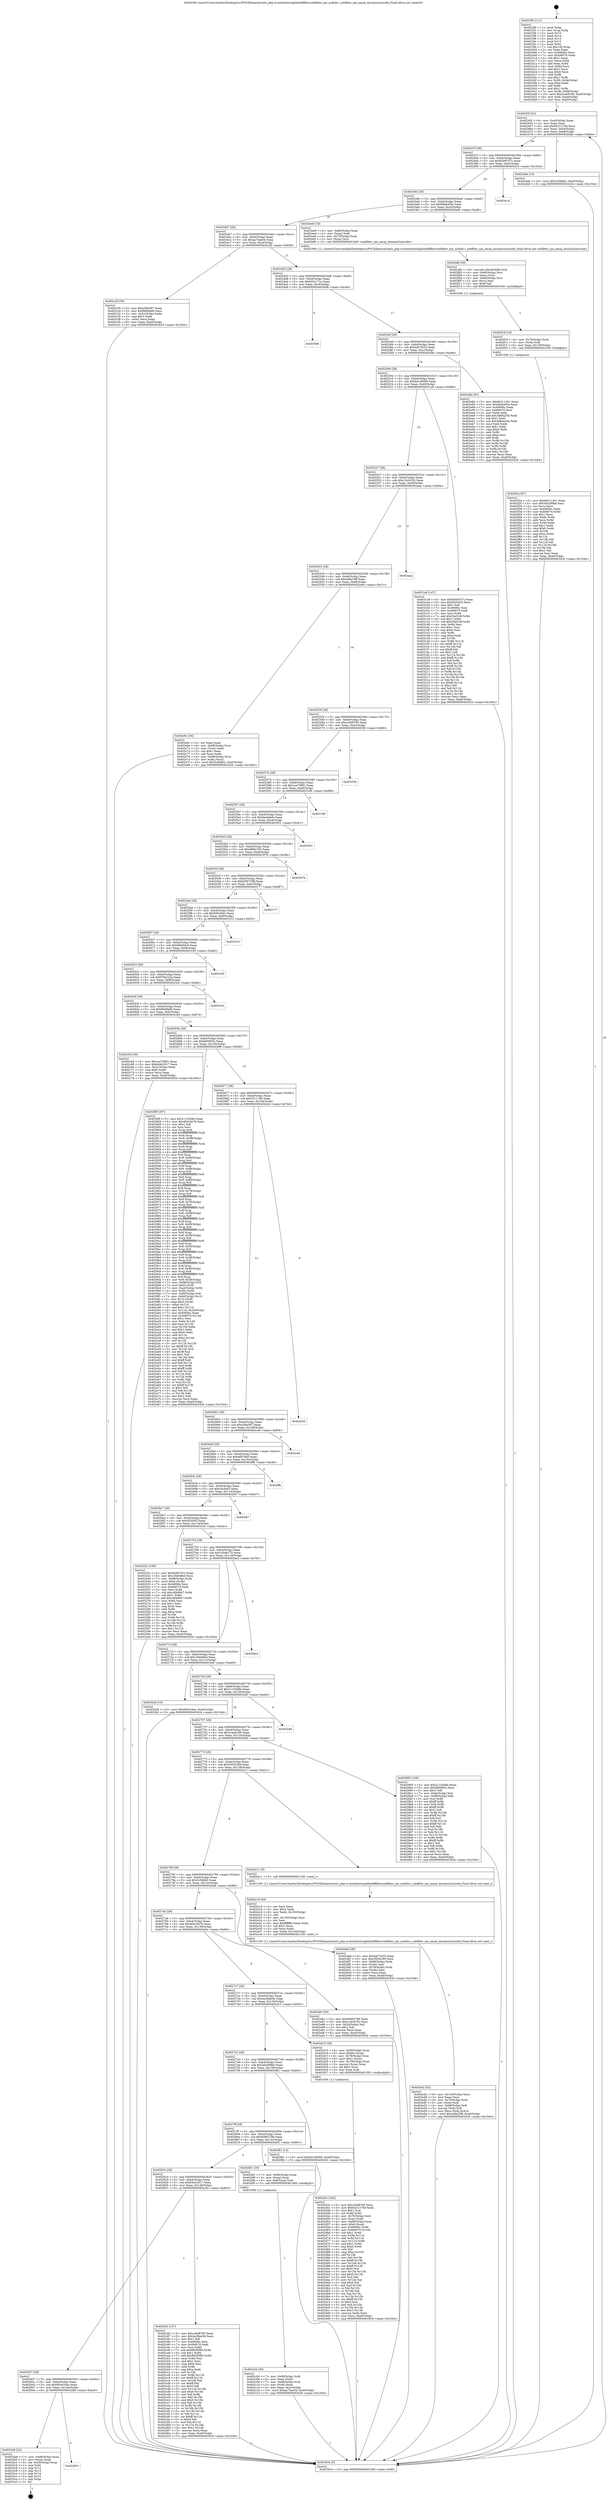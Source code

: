 digraph "0x4023f0" {
  label = "0x4023f0 (/mnt/c/Users/mathe/Desktop/tcc/POCII/binaries/extr_php-srcextmbstringlibmbflfiltersmbfilter_sjis_mobile.c_mbfilter_sjis_emoji_docomo2unicode_Final-ollvm.out::main(0))"
  labelloc = "t"
  node[shape=record]

  Entry [label="",width=0.3,height=0.3,shape=circle,fillcolor=black,style=filled]
  "0x40245f" [label="{
     0x40245f [32]\l
     | [instrs]\l
     &nbsp;&nbsp;0x40245f \<+6\>: mov -0xa0(%rbp),%eax\l
     &nbsp;&nbsp;0x402465 \<+2\>: mov %eax,%ecx\l
     &nbsp;&nbsp;0x402467 \<+6\>: sub $0x8231270d,%ecx\l
     &nbsp;&nbsp;0x40246d \<+6\>: mov %eax,-0xb4(%rbp)\l
     &nbsp;&nbsp;0x402473 \<+6\>: mov %ecx,-0xb8(%rbp)\l
     &nbsp;&nbsp;0x402479 \<+6\>: je 0000000000402dde \<main+0x9ee\>\l
  }"]
  "0x402dde" [label="{
     0x402dde [15]\l
     | [instrs]\l
     &nbsp;&nbsp;0x402dde \<+10\>: movl $0x3c5fafb2,-0xa0(%rbp)\l
     &nbsp;&nbsp;0x402de8 \<+5\>: jmp 0000000000403434 \<main+0x1044\>\l
  }"]
  "0x40247f" [label="{
     0x40247f [28]\l
     | [instrs]\l
     &nbsp;&nbsp;0x40247f \<+5\>: jmp 0000000000402484 \<main+0x94\>\l
     &nbsp;&nbsp;0x402484 \<+6\>: mov -0xb4(%rbp),%eax\l
     &nbsp;&nbsp;0x40248a \<+5\>: sub $0x82697d7c,%eax\l
     &nbsp;&nbsp;0x40248f \<+6\>: mov %eax,-0xbc(%rbp)\l
     &nbsp;&nbsp;0x402495 \<+6\>: je 000000000040341d \<main+0x102d\>\l
  }"]
  Exit [label="",width=0.3,height=0.3,shape=circle,fillcolor=black,style=filled,peripheries=2]
  "0x40341d" [label="{
     0x40341d\l
  }", style=dashed]
  "0x40249b" [label="{
     0x40249b [28]\l
     | [instrs]\l
     &nbsp;&nbsp;0x40249b \<+5\>: jmp 00000000004024a0 \<main+0xb0\>\l
     &nbsp;&nbsp;0x4024a0 \<+6\>: mov -0xb4(%rbp),%eax\l
     &nbsp;&nbsp;0x4024a6 \<+5\>: sub $0x86ab4f3e,%eax\l
     &nbsp;&nbsp;0x4024ab \<+6\>: mov %eax,-0xc0(%rbp)\l
     &nbsp;&nbsp;0x4024b1 \<+6\>: je 0000000000402ee9 \<main+0xaf9\>\l
  }"]
  "0x402853" [label="{
     0x402853\l
  }", style=dashed]
  "0x402ee9" [label="{
     0x402ee9 [18]\l
     | [instrs]\l
     &nbsp;&nbsp;0x402ee9 \<+4\>: mov -0x80(%rbp),%rax\l
     &nbsp;&nbsp;0x402eed \<+2\>: mov (%rax),%edi\l
     &nbsp;&nbsp;0x402eef \<+4\>: mov -0x70(%rbp),%rax\l
     &nbsp;&nbsp;0x402ef3 \<+3\>: mov (%rax),%rsi\l
     &nbsp;&nbsp;0x402ef6 \<+5\>: call 0000000000401600 \<mbfilter_sjis_emoji_docomo2unicode\>\l
     | [calls]\l
     &nbsp;&nbsp;0x401600 \{1\} (/mnt/c/Users/mathe/Desktop/tcc/POCII/binaries/extr_php-srcextmbstringlibmbflfiltersmbfilter_sjis_mobile.c_mbfilter_sjis_emoji_docomo2unicode_Final-ollvm.out::mbfilter_sjis_emoji_docomo2unicode)\l
  }"]
  "0x4024b7" [label="{
     0x4024b7 [28]\l
     | [instrs]\l
     &nbsp;&nbsp;0x4024b7 \<+5\>: jmp 00000000004024bc \<main+0xcc\>\l
     &nbsp;&nbsp;0x4024bc \<+6\>: mov -0xb4(%rbp),%eax\l
     &nbsp;&nbsp;0x4024c2 \<+5\>: sub $0xaa73ae04,%eax\l
     &nbsp;&nbsp;0x4024c7 \<+6\>: mov %eax,-0xc4(%rbp)\l
     &nbsp;&nbsp;0x4024cd \<+6\>: je 0000000000402c28 \<main+0x838\>\l
  }"]
  "0x4032b8" [label="{
     0x4032b8 [24]\l
     | [instrs]\l
     &nbsp;&nbsp;0x4032b8 \<+7\>: mov -0x98(%rbp),%rax\l
     &nbsp;&nbsp;0x4032bf \<+2\>: mov (%rax),%eax\l
     &nbsp;&nbsp;0x4032c1 \<+4\>: lea -0x28(%rbp),%rsp\l
     &nbsp;&nbsp;0x4032c5 \<+1\>: pop %rbx\l
     &nbsp;&nbsp;0x4032c6 \<+2\>: pop %r12\l
     &nbsp;&nbsp;0x4032c8 \<+2\>: pop %r13\l
     &nbsp;&nbsp;0x4032ca \<+2\>: pop %r14\l
     &nbsp;&nbsp;0x4032cc \<+2\>: pop %r15\l
     &nbsp;&nbsp;0x4032ce \<+1\>: pop %rbp\l
     &nbsp;&nbsp;0x4032cf \<+1\>: ret\l
  }"]
  "0x402c28" [label="{
     0x402c28 [30]\l
     | [instrs]\l
     &nbsp;&nbsp;0x402c28 \<+5\>: mov $0xa58e397,%eax\l
     &nbsp;&nbsp;0x402c2d \<+5\>: mov $0xf840fa6b,%ecx\l
     &nbsp;&nbsp;0x402c32 \<+3\>: mov -0x2c(%rbp),%edx\l
     &nbsp;&nbsp;0x402c35 \<+3\>: cmp $0x1,%edx\l
     &nbsp;&nbsp;0x402c38 \<+3\>: cmovl %ecx,%eax\l
     &nbsp;&nbsp;0x402c3b \<+6\>: mov %eax,-0xa0(%rbp)\l
     &nbsp;&nbsp;0x402c41 \<+5\>: jmp 0000000000403434 \<main+0x1044\>\l
  }"]
  "0x4024d3" [label="{
     0x4024d3 [28]\l
     | [instrs]\l
     &nbsp;&nbsp;0x4024d3 \<+5\>: jmp 00000000004024d8 \<main+0xe8\>\l
     &nbsp;&nbsp;0x4024d8 \<+6\>: mov -0xb4(%rbp),%eax\l
     &nbsp;&nbsp;0x4024de \<+5\>: sub $0xb52c17cc,%eax\l
     &nbsp;&nbsp;0x4024e3 \<+6\>: mov %eax,-0xc8(%rbp)\l
     &nbsp;&nbsp;0x4024e9 \<+6\>: je 00000000004030d6 \<main+0xce6\>\l
  }"]
  "0x402f2a" [label="{
     0x402f2a [87]\l
     | [instrs]\l
     &nbsp;&nbsp;0x402f2a \<+5\>: mov $0x6e511401,%eax\l
     &nbsp;&nbsp;0x402f2f \<+5\>: mov $0x5eb288b6,%esi\l
     &nbsp;&nbsp;0x402f34 \<+2\>: xor %ecx,%ecx\l
     &nbsp;&nbsp;0x402f36 \<+7\>: mov 0x40606c,%edx\l
     &nbsp;&nbsp;0x402f3d \<+8\>: mov 0x406070,%r8d\l
     &nbsp;&nbsp;0x402f45 \<+3\>: sub $0x1,%ecx\l
     &nbsp;&nbsp;0x402f48 \<+3\>: mov %edx,%r9d\l
     &nbsp;&nbsp;0x402f4b \<+3\>: add %ecx,%r9d\l
     &nbsp;&nbsp;0x402f4e \<+4\>: imul %r9d,%edx\l
     &nbsp;&nbsp;0x402f52 \<+3\>: and $0x1,%edx\l
     &nbsp;&nbsp;0x402f55 \<+3\>: cmp $0x0,%edx\l
     &nbsp;&nbsp;0x402f58 \<+4\>: sete %r10b\l
     &nbsp;&nbsp;0x402f5c \<+4\>: cmp $0xa,%r8d\l
     &nbsp;&nbsp;0x402f60 \<+4\>: setl %r11b\l
     &nbsp;&nbsp;0x402f64 \<+3\>: mov %r10b,%bl\l
     &nbsp;&nbsp;0x402f67 \<+3\>: and %r11b,%bl\l
     &nbsp;&nbsp;0x402f6a \<+3\>: xor %r11b,%r10b\l
     &nbsp;&nbsp;0x402f6d \<+3\>: or %r10b,%bl\l
     &nbsp;&nbsp;0x402f70 \<+3\>: test $0x1,%bl\l
     &nbsp;&nbsp;0x402f73 \<+3\>: cmovne %esi,%eax\l
     &nbsp;&nbsp;0x402f76 \<+6\>: mov %eax,-0xa0(%rbp)\l
     &nbsp;&nbsp;0x402f7c \<+5\>: jmp 0000000000403434 \<main+0x1044\>\l
  }"]
  "0x4030d6" [label="{
     0x4030d6\l
  }", style=dashed]
  "0x4024ef" [label="{
     0x4024ef [28]\l
     | [instrs]\l
     &nbsp;&nbsp;0x4024ef \<+5\>: jmp 00000000004024f4 \<main+0x104\>\l
     &nbsp;&nbsp;0x4024f4 \<+6\>: mov -0xb4(%rbp),%eax\l
     &nbsp;&nbsp;0x4024fa \<+5\>: sub $0xbaf72625,%eax\l
     &nbsp;&nbsp;0x4024ff \<+6\>: mov %eax,-0xcc(%rbp)\l
     &nbsp;&nbsp;0x402505 \<+6\>: je 0000000000402e8e \<main+0xa9e\>\l
  }"]
  "0x402f18" [label="{
     0x402f18 [18]\l
     | [instrs]\l
     &nbsp;&nbsp;0x402f18 \<+4\>: mov -0x70(%rbp),%rdi\l
     &nbsp;&nbsp;0x402f1c \<+3\>: mov (%rdi),%rdi\l
     &nbsp;&nbsp;0x402f1f \<+6\>: mov %eax,-0x158(%rbp)\l
     &nbsp;&nbsp;0x402f25 \<+5\>: call 0000000000401030 \<free@plt\>\l
     | [calls]\l
     &nbsp;&nbsp;0x401030 \{1\} (unknown)\l
  }"]
  "0x402e8e" [label="{
     0x402e8e [91]\l
     | [instrs]\l
     &nbsp;&nbsp;0x402e8e \<+5\>: mov $0x6e511401,%eax\l
     &nbsp;&nbsp;0x402e93 \<+5\>: mov $0x86ab4f3e,%ecx\l
     &nbsp;&nbsp;0x402e98 \<+7\>: mov 0x40606c,%edx\l
     &nbsp;&nbsp;0x402e9f \<+7\>: mov 0x406070,%esi\l
     &nbsp;&nbsp;0x402ea6 \<+2\>: mov %edx,%edi\l
     &nbsp;&nbsp;0x402ea8 \<+6\>: add $0x3d84a25b,%edi\l
     &nbsp;&nbsp;0x402eae \<+3\>: sub $0x1,%edi\l
     &nbsp;&nbsp;0x402eb1 \<+6\>: sub $0x3d84a25b,%edi\l
     &nbsp;&nbsp;0x402eb7 \<+3\>: imul %edi,%edx\l
     &nbsp;&nbsp;0x402eba \<+3\>: and $0x1,%edx\l
     &nbsp;&nbsp;0x402ebd \<+3\>: cmp $0x0,%edx\l
     &nbsp;&nbsp;0x402ec0 \<+4\>: sete %r8b\l
     &nbsp;&nbsp;0x402ec4 \<+3\>: cmp $0xa,%esi\l
     &nbsp;&nbsp;0x402ec7 \<+4\>: setl %r9b\l
     &nbsp;&nbsp;0x402ecb \<+3\>: mov %r8b,%r10b\l
     &nbsp;&nbsp;0x402ece \<+3\>: and %r9b,%r10b\l
     &nbsp;&nbsp;0x402ed1 \<+3\>: xor %r9b,%r8b\l
     &nbsp;&nbsp;0x402ed4 \<+3\>: or %r8b,%r10b\l
     &nbsp;&nbsp;0x402ed7 \<+4\>: test $0x1,%r10b\l
     &nbsp;&nbsp;0x402edb \<+3\>: cmovne %ecx,%eax\l
     &nbsp;&nbsp;0x402ede \<+6\>: mov %eax,-0xa0(%rbp)\l
     &nbsp;&nbsp;0x402ee4 \<+5\>: jmp 0000000000403434 \<main+0x1044\>\l
  }"]
  "0x40250b" [label="{
     0x40250b [28]\l
     | [instrs]\l
     &nbsp;&nbsp;0x40250b \<+5\>: jmp 0000000000402510 \<main+0x120\>\l
     &nbsp;&nbsp;0x402510 \<+6\>: mov -0xb4(%rbp),%eax\l
     &nbsp;&nbsp;0x402516 \<+5\>: sub $0xbd149009,%eax\l
     &nbsp;&nbsp;0x40251b \<+6\>: mov %eax,-0xd0(%rbp)\l
     &nbsp;&nbsp;0x402521 \<+6\>: je 00000000004031a9 \<main+0xdb9\>\l
  }"]
  "0x402efb" [label="{
     0x402efb [29]\l
     | [instrs]\l
     &nbsp;&nbsp;0x402efb \<+10\>: movabs $0x4040d6,%rdi\l
     &nbsp;&nbsp;0x402f05 \<+4\>: mov -0x60(%rbp),%rsi\l
     &nbsp;&nbsp;0x402f09 \<+2\>: mov %eax,(%rsi)\l
     &nbsp;&nbsp;0x402f0b \<+4\>: mov -0x60(%rbp),%rsi\l
     &nbsp;&nbsp;0x402f0f \<+2\>: mov (%rsi),%esi\l
     &nbsp;&nbsp;0x402f11 \<+2\>: mov $0x0,%al\l
     &nbsp;&nbsp;0x402f13 \<+5\>: call 0000000000401040 \<printf@plt\>\l
     | [calls]\l
     &nbsp;&nbsp;0x401040 \{1\} (unknown)\l
  }"]
  "0x4031a9" [label="{
     0x4031a9 [147]\l
     | [instrs]\l
     &nbsp;&nbsp;0x4031a9 \<+5\>: mov $0x82697d7c,%eax\l
     &nbsp;&nbsp;0x4031ae \<+5\>: mov $0xf420503,%ecx\l
     &nbsp;&nbsp;0x4031b3 \<+2\>: mov $0x1,%dl\l
     &nbsp;&nbsp;0x4031b5 \<+7\>: mov 0x40606c,%esi\l
     &nbsp;&nbsp;0x4031bc \<+7\>: mov 0x406070,%edi\l
     &nbsp;&nbsp;0x4031c3 \<+3\>: mov %esi,%r8d\l
     &nbsp;&nbsp;0x4031c6 \<+7\>: add $0x29a518f,%r8d\l
     &nbsp;&nbsp;0x4031cd \<+4\>: sub $0x1,%r8d\l
     &nbsp;&nbsp;0x4031d1 \<+7\>: sub $0x29a518f,%r8d\l
     &nbsp;&nbsp;0x4031d8 \<+4\>: imul %r8d,%esi\l
     &nbsp;&nbsp;0x4031dc \<+3\>: and $0x1,%esi\l
     &nbsp;&nbsp;0x4031df \<+3\>: cmp $0x0,%esi\l
     &nbsp;&nbsp;0x4031e2 \<+4\>: sete %r9b\l
     &nbsp;&nbsp;0x4031e6 \<+3\>: cmp $0xa,%edi\l
     &nbsp;&nbsp;0x4031e9 \<+4\>: setl %r10b\l
     &nbsp;&nbsp;0x4031ed \<+3\>: mov %r9b,%r11b\l
     &nbsp;&nbsp;0x4031f0 \<+4\>: xor $0xff,%r11b\l
     &nbsp;&nbsp;0x4031f4 \<+3\>: mov %r10b,%bl\l
     &nbsp;&nbsp;0x4031f7 \<+3\>: xor $0xff,%bl\l
     &nbsp;&nbsp;0x4031fa \<+3\>: xor $0x1,%dl\l
     &nbsp;&nbsp;0x4031fd \<+3\>: mov %r11b,%r14b\l
     &nbsp;&nbsp;0x403200 \<+4\>: and $0xff,%r14b\l
     &nbsp;&nbsp;0x403204 \<+3\>: and %dl,%r9b\l
     &nbsp;&nbsp;0x403207 \<+3\>: mov %bl,%r15b\l
     &nbsp;&nbsp;0x40320a \<+4\>: and $0xff,%r15b\l
     &nbsp;&nbsp;0x40320e \<+3\>: and %dl,%r10b\l
     &nbsp;&nbsp;0x403211 \<+3\>: or %r9b,%r14b\l
     &nbsp;&nbsp;0x403214 \<+3\>: or %r10b,%r15b\l
     &nbsp;&nbsp;0x403217 \<+3\>: xor %r15b,%r14b\l
     &nbsp;&nbsp;0x40321a \<+3\>: or %bl,%r11b\l
     &nbsp;&nbsp;0x40321d \<+4\>: xor $0xff,%r11b\l
     &nbsp;&nbsp;0x403221 \<+3\>: or $0x1,%dl\l
     &nbsp;&nbsp;0x403224 \<+3\>: and %dl,%r11b\l
     &nbsp;&nbsp;0x403227 \<+3\>: or %r11b,%r14b\l
     &nbsp;&nbsp;0x40322a \<+4\>: test $0x1,%r14b\l
     &nbsp;&nbsp;0x40322e \<+3\>: cmovne %ecx,%eax\l
     &nbsp;&nbsp;0x403231 \<+6\>: mov %eax,-0xa0(%rbp)\l
     &nbsp;&nbsp;0x403237 \<+5\>: jmp 0000000000403434 \<main+0x1044\>\l
  }"]
  "0x402527" [label="{
     0x402527 [28]\l
     | [instrs]\l
     &nbsp;&nbsp;0x402527 \<+5\>: jmp 000000000040252c \<main+0x13c\>\l
     &nbsp;&nbsp;0x40252c \<+6\>: mov -0xb4(%rbp),%eax\l
     &nbsp;&nbsp;0x402532 \<+5\>: sub $0xc24c9192,%eax\l
     &nbsp;&nbsp;0x402537 \<+6\>: mov %eax,-0xd4(%rbp)\l
     &nbsp;&nbsp;0x40253d \<+6\>: je 0000000000402aaa \<main+0x6ba\>\l
  }"]
  "0x402e42" [label="{
     0x402e42 [42]\l
     | [instrs]\l
     &nbsp;&nbsp;0x402e42 \<+6\>: mov -0x154(%rbp),%ecx\l
     &nbsp;&nbsp;0x402e48 \<+3\>: imul %eax,%ecx\l
     &nbsp;&nbsp;0x402e4b \<+4\>: mov -0x70(%rbp),%rdi\l
     &nbsp;&nbsp;0x402e4f \<+3\>: mov (%rdi),%rdi\l
     &nbsp;&nbsp;0x402e52 \<+4\>: mov -0x68(%rbp),%r8\l
     &nbsp;&nbsp;0x402e56 \<+3\>: movslq (%r8),%r8\l
     &nbsp;&nbsp;0x402e59 \<+4\>: mov %ecx,(%rdi,%r8,4)\l
     &nbsp;&nbsp;0x402e5d \<+10\>: movl $0xcb6e25ff,-0xa0(%rbp)\l
     &nbsp;&nbsp;0x402e67 \<+5\>: jmp 0000000000403434 \<main+0x1044\>\l
  }"]
  "0x402aaa" [label="{
     0x402aaa\l
  }", style=dashed]
  "0x402543" [label="{
     0x402543 [28]\l
     | [instrs]\l
     &nbsp;&nbsp;0x402543 \<+5\>: jmp 0000000000402548 \<main+0x158\>\l
     &nbsp;&nbsp;0x402548 \<+6\>: mov -0xb4(%rbp),%eax\l
     &nbsp;&nbsp;0x40254e \<+5\>: sub $0xcb6e25ff,%eax\l
     &nbsp;&nbsp;0x402553 \<+6\>: mov %eax,-0xd8(%rbp)\l
     &nbsp;&nbsp;0x402559 \<+6\>: je 0000000000402e6c \<main+0xa7c\>\l
  }"]
  "0x402e16" [label="{
     0x402e16 [44]\l
     | [instrs]\l
     &nbsp;&nbsp;0x402e16 \<+2\>: xor %ecx,%ecx\l
     &nbsp;&nbsp;0x402e18 \<+5\>: mov $0x2,%edx\l
     &nbsp;&nbsp;0x402e1d \<+6\>: mov %edx,-0x150(%rbp)\l
     &nbsp;&nbsp;0x402e23 \<+1\>: cltd\l
     &nbsp;&nbsp;0x402e24 \<+6\>: mov -0x150(%rbp),%esi\l
     &nbsp;&nbsp;0x402e2a \<+2\>: idiv %esi\l
     &nbsp;&nbsp;0x402e2c \<+6\>: imul $0xfffffffe,%edx,%edx\l
     &nbsp;&nbsp;0x402e32 \<+3\>: sub $0x1,%ecx\l
     &nbsp;&nbsp;0x402e35 \<+2\>: sub %ecx,%edx\l
     &nbsp;&nbsp;0x402e37 \<+6\>: mov %edx,-0x154(%rbp)\l
     &nbsp;&nbsp;0x402e3d \<+5\>: call 0000000000401160 \<next_i\>\l
     | [calls]\l
     &nbsp;&nbsp;0x401160 \{1\} (/mnt/c/Users/mathe/Desktop/tcc/POCII/binaries/extr_php-srcextmbstringlibmbflfiltersmbfilter_sjis_mobile.c_mbfilter_sjis_emoji_docomo2unicode_Final-ollvm.out::next_i)\l
  }"]
  "0x402e6c" [label="{
     0x402e6c [34]\l
     | [instrs]\l
     &nbsp;&nbsp;0x402e6c \<+2\>: xor %eax,%eax\l
     &nbsp;&nbsp;0x402e6e \<+4\>: mov -0x68(%rbp),%rcx\l
     &nbsp;&nbsp;0x402e72 \<+2\>: mov (%rcx),%edx\l
     &nbsp;&nbsp;0x402e74 \<+3\>: sub $0x1,%eax\l
     &nbsp;&nbsp;0x402e77 \<+2\>: sub %eax,%edx\l
     &nbsp;&nbsp;0x402e79 \<+4\>: mov -0x68(%rbp),%rcx\l
     &nbsp;&nbsp;0x402e7d \<+2\>: mov %edx,(%rcx)\l
     &nbsp;&nbsp;0x402e7f \<+10\>: movl $0x3c5fafb2,-0xa0(%rbp)\l
     &nbsp;&nbsp;0x402e89 \<+5\>: jmp 0000000000403434 \<main+0x1044\>\l
  }"]
  "0x40255f" [label="{
     0x40255f [28]\l
     | [instrs]\l
     &nbsp;&nbsp;0x40255f \<+5\>: jmp 0000000000402564 \<main+0x174\>\l
     &nbsp;&nbsp;0x402564 \<+6\>: mov -0xb4(%rbp),%eax\l
     &nbsp;&nbsp;0x40256a \<+5\>: sub $0xcc6d8785,%eax\l
     &nbsp;&nbsp;0x40256f \<+6\>: mov %eax,-0xdc(%rbp)\l
     &nbsp;&nbsp;0x402575 \<+6\>: je 0000000000403336 \<main+0xf46\>\l
  }"]
  "0x402d3c" [label="{
     0x402d3c [162]\l
     | [instrs]\l
     &nbsp;&nbsp;0x402d3c \<+5\>: mov $0xcc6d8785,%ecx\l
     &nbsp;&nbsp;0x402d41 \<+5\>: mov $0x8231270d,%edx\l
     &nbsp;&nbsp;0x402d46 \<+3\>: mov $0x1,%sil\l
     &nbsp;&nbsp;0x402d49 \<+3\>: xor %r8d,%r8d\l
     &nbsp;&nbsp;0x402d4c \<+4\>: mov -0x70(%rbp),%rdi\l
     &nbsp;&nbsp;0x402d50 \<+3\>: mov %rax,(%rdi)\l
     &nbsp;&nbsp;0x402d53 \<+4\>: mov -0x68(%rbp),%rax\l
     &nbsp;&nbsp;0x402d57 \<+6\>: movl $0x0,(%rax)\l
     &nbsp;&nbsp;0x402d5d \<+8\>: mov 0x40606c,%r9d\l
     &nbsp;&nbsp;0x402d65 \<+8\>: mov 0x406070,%r10d\l
     &nbsp;&nbsp;0x402d6d \<+4\>: sub $0x1,%r8d\l
     &nbsp;&nbsp;0x402d71 \<+3\>: mov %r9d,%r11d\l
     &nbsp;&nbsp;0x402d74 \<+3\>: add %r8d,%r11d\l
     &nbsp;&nbsp;0x402d77 \<+4\>: imul %r11d,%r9d\l
     &nbsp;&nbsp;0x402d7b \<+4\>: and $0x1,%r9d\l
     &nbsp;&nbsp;0x402d7f \<+4\>: cmp $0x0,%r9d\l
     &nbsp;&nbsp;0x402d83 \<+3\>: sete %bl\l
     &nbsp;&nbsp;0x402d86 \<+4\>: cmp $0xa,%r10d\l
     &nbsp;&nbsp;0x402d8a \<+4\>: setl %r14b\l
     &nbsp;&nbsp;0x402d8e \<+3\>: mov %bl,%r15b\l
     &nbsp;&nbsp;0x402d91 \<+4\>: xor $0xff,%r15b\l
     &nbsp;&nbsp;0x402d95 \<+3\>: mov %r14b,%r12b\l
     &nbsp;&nbsp;0x402d98 \<+4\>: xor $0xff,%r12b\l
     &nbsp;&nbsp;0x402d9c \<+4\>: xor $0x0,%sil\l
     &nbsp;&nbsp;0x402da0 \<+3\>: mov %r15b,%r13b\l
     &nbsp;&nbsp;0x402da3 \<+4\>: and $0x0,%r13b\l
     &nbsp;&nbsp;0x402da7 \<+3\>: and %sil,%bl\l
     &nbsp;&nbsp;0x402daa \<+3\>: mov %r12b,%al\l
     &nbsp;&nbsp;0x402dad \<+2\>: and $0x0,%al\l
     &nbsp;&nbsp;0x402daf \<+3\>: and %sil,%r14b\l
     &nbsp;&nbsp;0x402db2 \<+3\>: or %bl,%r13b\l
     &nbsp;&nbsp;0x402db5 \<+3\>: or %r14b,%al\l
     &nbsp;&nbsp;0x402db8 \<+3\>: xor %al,%r13b\l
     &nbsp;&nbsp;0x402dbb \<+3\>: or %r12b,%r15b\l
     &nbsp;&nbsp;0x402dbe \<+4\>: xor $0xff,%r15b\l
     &nbsp;&nbsp;0x402dc2 \<+4\>: or $0x0,%sil\l
     &nbsp;&nbsp;0x402dc6 \<+3\>: and %sil,%r15b\l
     &nbsp;&nbsp;0x402dc9 \<+3\>: or %r15b,%r13b\l
     &nbsp;&nbsp;0x402dcc \<+4\>: test $0x1,%r13b\l
     &nbsp;&nbsp;0x402dd0 \<+3\>: cmovne %edx,%ecx\l
     &nbsp;&nbsp;0x402dd3 \<+6\>: mov %ecx,-0xa0(%rbp)\l
     &nbsp;&nbsp;0x402dd9 \<+5\>: jmp 0000000000403434 \<main+0x1044\>\l
  }"]
  "0x403336" [label="{
     0x403336\l
  }", style=dashed]
  "0x40257b" [label="{
     0x40257b [28]\l
     | [instrs]\l
     &nbsp;&nbsp;0x40257b \<+5\>: jmp 0000000000402580 \<main+0x190\>\l
     &nbsp;&nbsp;0x402580 \<+6\>: mov -0xb4(%rbp),%eax\l
     &nbsp;&nbsp;0x402586 \<+5\>: sub $0xcca70881,%eax\l
     &nbsp;&nbsp;0x40258b \<+6\>: mov %eax,-0xe0(%rbp)\l
     &nbsp;&nbsp;0x402591 \<+6\>: je 0000000000403186 \<main+0xd96\>\l
  }"]
  "0x402837" [label="{
     0x402837 [28]\l
     | [instrs]\l
     &nbsp;&nbsp;0x402837 \<+5\>: jmp 000000000040283c \<main+0x44c\>\l
     &nbsp;&nbsp;0x40283c \<+6\>: mov -0xb4(%rbp),%eax\l
     &nbsp;&nbsp;0x402842 \<+5\>: sub $0x69c916aa,%eax\l
     &nbsp;&nbsp;0x402847 \<+6\>: mov %eax,-0x144(%rbp)\l
     &nbsp;&nbsp;0x40284d \<+6\>: je 00000000004032b8 \<main+0xec8\>\l
  }"]
  "0x403186" [label="{
     0x403186\l
  }", style=dashed]
  "0x402597" [label="{
     0x402597 [28]\l
     | [instrs]\l
     &nbsp;&nbsp;0x402597 \<+5\>: jmp 000000000040259c \<main+0x1ac\>\l
     &nbsp;&nbsp;0x40259c \<+6\>: mov -0xb4(%rbp),%eax\l
     &nbsp;&nbsp;0x4025a2 \<+5\>: sub $0xdeeddefe,%eax\l
     &nbsp;&nbsp;0x4025a7 \<+6\>: mov %eax,-0xe4(%rbp)\l
     &nbsp;&nbsp;0x4025ad \<+6\>: je 0000000000403051 \<main+0xc61\>\l
  }"]
  "0x402c82" [label="{
     0x402c82 [147]\l
     | [instrs]\l
     &nbsp;&nbsp;0x402c82 \<+5\>: mov $0xcc6d8785,%eax\l
     &nbsp;&nbsp;0x402c87 \<+5\>: mov $0x4a38ab3b,%ecx\l
     &nbsp;&nbsp;0x402c8c \<+2\>: mov $0x1,%dl\l
     &nbsp;&nbsp;0x402c8e \<+7\>: mov 0x40606c,%esi\l
     &nbsp;&nbsp;0x402c95 \<+7\>: mov 0x406070,%edi\l
     &nbsp;&nbsp;0x402c9c \<+3\>: mov %esi,%r8d\l
     &nbsp;&nbsp;0x402c9f \<+7\>: sub $0x892f5f80,%r8d\l
     &nbsp;&nbsp;0x402ca6 \<+4\>: sub $0x1,%r8d\l
     &nbsp;&nbsp;0x402caa \<+7\>: add $0x892f5f80,%r8d\l
     &nbsp;&nbsp;0x402cb1 \<+4\>: imul %r8d,%esi\l
     &nbsp;&nbsp;0x402cb5 \<+3\>: and $0x1,%esi\l
     &nbsp;&nbsp;0x402cb8 \<+3\>: cmp $0x0,%esi\l
     &nbsp;&nbsp;0x402cbb \<+4\>: sete %r9b\l
     &nbsp;&nbsp;0x402cbf \<+3\>: cmp $0xa,%edi\l
     &nbsp;&nbsp;0x402cc2 \<+4\>: setl %r10b\l
     &nbsp;&nbsp;0x402cc6 \<+3\>: mov %r9b,%r11b\l
     &nbsp;&nbsp;0x402cc9 \<+4\>: xor $0xff,%r11b\l
     &nbsp;&nbsp;0x402ccd \<+3\>: mov %r10b,%bl\l
     &nbsp;&nbsp;0x402cd0 \<+3\>: xor $0xff,%bl\l
     &nbsp;&nbsp;0x402cd3 \<+3\>: xor $0x0,%dl\l
     &nbsp;&nbsp;0x402cd6 \<+3\>: mov %r11b,%r14b\l
     &nbsp;&nbsp;0x402cd9 \<+4\>: and $0x0,%r14b\l
     &nbsp;&nbsp;0x402cdd \<+3\>: and %dl,%r9b\l
     &nbsp;&nbsp;0x402ce0 \<+3\>: mov %bl,%r15b\l
     &nbsp;&nbsp;0x402ce3 \<+4\>: and $0x0,%r15b\l
     &nbsp;&nbsp;0x402ce7 \<+3\>: and %dl,%r10b\l
     &nbsp;&nbsp;0x402cea \<+3\>: or %r9b,%r14b\l
     &nbsp;&nbsp;0x402ced \<+3\>: or %r10b,%r15b\l
     &nbsp;&nbsp;0x402cf0 \<+3\>: xor %r15b,%r14b\l
     &nbsp;&nbsp;0x402cf3 \<+3\>: or %bl,%r11b\l
     &nbsp;&nbsp;0x402cf6 \<+4\>: xor $0xff,%r11b\l
     &nbsp;&nbsp;0x402cfa \<+3\>: or $0x0,%dl\l
     &nbsp;&nbsp;0x402cfd \<+3\>: and %dl,%r11b\l
     &nbsp;&nbsp;0x402d00 \<+3\>: or %r11b,%r14b\l
     &nbsp;&nbsp;0x402d03 \<+4\>: test $0x1,%r14b\l
     &nbsp;&nbsp;0x402d07 \<+3\>: cmovne %ecx,%eax\l
     &nbsp;&nbsp;0x402d0a \<+6\>: mov %eax,-0xa0(%rbp)\l
     &nbsp;&nbsp;0x402d10 \<+5\>: jmp 0000000000403434 \<main+0x1044\>\l
  }"]
  "0x403051" [label="{
     0x403051\l
  }", style=dashed]
  "0x4025b3" [label="{
     0x4025b3 [28]\l
     | [instrs]\l
     &nbsp;&nbsp;0x4025b3 \<+5\>: jmp 00000000004025b8 \<main+0x1c8\>\l
     &nbsp;&nbsp;0x4025b8 \<+6\>: mov -0xb4(%rbp),%eax\l
     &nbsp;&nbsp;0x4025be \<+5\>: sub $0xdf68c355,%eax\l
     &nbsp;&nbsp;0x4025c3 \<+6\>: mov %eax,-0xe8(%rbp)\l
     &nbsp;&nbsp;0x4025c9 \<+6\>: je 000000000040307b \<main+0xc8b\>\l
  }"]
  "0x402c04" [label="{
     0x402c04 [36]\l
     | [instrs]\l
     &nbsp;&nbsp;0x402c04 \<+7\>: mov -0x88(%rbp),%rdi\l
     &nbsp;&nbsp;0x402c0b \<+2\>: mov %eax,(%rdi)\l
     &nbsp;&nbsp;0x402c0d \<+7\>: mov -0x88(%rbp),%rdi\l
     &nbsp;&nbsp;0x402c14 \<+2\>: mov (%rdi),%eax\l
     &nbsp;&nbsp;0x402c16 \<+3\>: mov %eax,-0x2c(%rbp)\l
     &nbsp;&nbsp;0x402c19 \<+10\>: movl $0xaa73ae04,-0xa0(%rbp)\l
     &nbsp;&nbsp;0x402c23 \<+5\>: jmp 0000000000403434 \<main+0x1044\>\l
  }"]
  "0x40307b" [label="{
     0x40307b\l
  }", style=dashed]
  "0x4025cf" [label="{
     0x4025cf [28]\l
     | [instrs]\l
     &nbsp;&nbsp;0x4025cf \<+5\>: jmp 00000000004025d4 \<main+0x1e4\>\l
     &nbsp;&nbsp;0x4025d4 \<+6\>: mov -0xb4(%rbp),%eax\l
     &nbsp;&nbsp;0x4025da \<+5\>: sub $0xf2857288,%eax\l
     &nbsp;&nbsp;0x4025df \<+6\>: mov %eax,-0xec(%rbp)\l
     &nbsp;&nbsp;0x4025e5 \<+6\>: je 0000000000403177 \<main+0xd87\>\l
  }"]
  "0x40281b" [label="{
     0x40281b [28]\l
     | [instrs]\l
     &nbsp;&nbsp;0x40281b \<+5\>: jmp 0000000000402820 \<main+0x430\>\l
     &nbsp;&nbsp;0x402820 \<+6\>: mov -0xb4(%rbp),%eax\l
     &nbsp;&nbsp;0x402826 \<+5\>: sub $0x644d1817,%eax\l
     &nbsp;&nbsp;0x40282b \<+6\>: mov %eax,-0x140(%rbp)\l
     &nbsp;&nbsp;0x402831 \<+6\>: je 0000000000402c82 \<main+0x892\>\l
  }"]
  "0x403177" [label="{
     0x403177\l
  }", style=dashed]
  "0x4025eb" [label="{
     0x4025eb [28]\l
     | [instrs]\l
     &nbsp;&nbsp;0x4025eb \<+5\>: jmp 00000000004025f0 \<main+0x200\>\l
     &nbsp;&nbsp;0x4025f0 \<+6\>: mov -0xb4(%rbp),%eax\l
     &nbsp;&nbsp;0x4025f6 \<+5\>: sub $0xf29c004c,%eax\l
     &nbsp;&nbsp;0x4025fb \<+6\>: mov %eax,-0xf0(%rbp)\l
     &nbsp;&nbsp;0x402601 \<+6\>: je 0000000000403315 \<main+0xf25\>\l
  }"]
  "0x402bf1" [label="{
     0x402bf1 [19]\l
     | [instrs]\l
     &nbsp;&nbsp;0x402bf1 \<+7\>: mov -0x90(%rbp),%rax\l
     &nbsp;&nbsp;0x402bf8 \<+3\>: mov (%rax),%rax\l
     &nbsp;&nbsp;0x402bfb \<+4\>: mov 0x8(%rax),%rdi\l
     &nbsp;&nbsp;0x402bff \<+5\>: call 0000000000401060 \<atoi@plt\>\l
     | [calls]\l
     &nbsp;&nbsp;0x401060 \{1\} (unknown)\l
  }"]
  "0x403315" [label="{
     0x403315\l
  }", style=dashed]
  "0x402607" [label="{
     0x402607 [28]\l
     | [instrs]\l
     &nbsp;&nbsp;0x402607 \<+5\>: jmp 000000000040260c \<main+0x21c\>\l
     &nbsp;&nbsp;0x40260c \<+6\>: mov -0xb4(%rbp),%eax\l
     &nbsp;&nbsp;0x402612 \<+5\>: sub $0xf48d04c9,%eax\l
     &nbsp;&nbsp;0x402617 \<+6\>: mov %eax,-0xf4(%rbp)\l
     &nbsp;&nbsp;0x40261d \<+6\>: je 0000000000403195 \<main+0xda5\>\l
  }"]
  "0x4027ff" [label="{
     0x4027ff [28]\l
     | [instrs]\l
     &nbsp;&nbsp;0x4027ff \<+5\>: jmp 0000000000402804 \<main+0x414\>\l
     &nbsp;&nbsp;0x402804 \<+6\>: mov -0xb4(%rbp),%eax\l
     &nbsp;&nbsp;0x40280a \<+5\>: sub $0x60862786,%eax\l
     &nbsp;&nbsp;0x40280f \<+6\>: mov %eax,-0x13c(%rbp)\l
     &nbsp;&nbsp;0x402815 \<+6\>: je 0000000000402bf1 \<main+0x801\>\l
  }"]
  "0x403195" [label="{
     0x403195\l
  }", style=dashed]
  "0x402623" [label="{
     0x402623 [28]\l
     | [instrs]\l
     &nbsp;&nbsp;0x402623 \<+5\>: jmp 0000000000402628 \<main+0x238\>\l
     &nbsp;&nbsp;0x402628 \<+6\>: mov -0xb4(%rbp),%eax\l
     &nbsp;&nbsp;0x40262e \<+5\>: sub $0xf78a224a,%eax\l
     &nbsp;&nbsp;0x402633 \<+6\>: mov %eax,-0xf8(%rbp)\l
     &nbsp;&nbsp;0x402639 \<+6\>: je 00000000004033cd \<main+0xfdd\>\l
  }"]
  "0x402f81" [label="{
     0x402f81 [15]\l
     | [instrs]\l
     &nbsp;&nbsp;0x402f81 \<+10\>: movl $0xbd149009,-0xa0(%rbp)\l
     &nbsp;&nbsp;0x402f8b \<+5\>: jmp 0000000000403434 \<main+0x1044\>\l
  }"]
  "0x4033cd" [label="{
     0x4033cd\l
  }", style=dashed]
  "0x40263f" [label="{
     0x40263f [28]\l
     | [instrs]\l
     &nbsp;&nbsp;0x40263f \<+5\>: jmp 0000000000402644 \<main+0x254\>\l
     &nbsp;&nbsp;0x402644 \<+6\>: mov -0xb4(%rbp),%eax\l
     &nbsp;&nbsp;0x40264a \<+5\>: sub $0xf840fa6b,%eax\l
     &nbsp;&nbsp;0x40264f \<+6\>: mov %eax,-0xfc(%rbp)\l
     &nbsp;&nbsp;0x402655 \<+6\>: je 0000000000402c64 \<main+0x874\>\l
  }"]
  "0x4027e3" [label="{
     0x4027e3 [28]\l
     | [instrs]\l
     &nbsp;&nbsp;0x4027e3 \<+5\>: jmp 00000000004027e8 \<main+0x3f8\>\l
     &nbsp;&nbsp;0x4027e8 \<+6\>: mov -0xb4(%rbp),%eax\l
     &nbsp;&nbsp;0x4027ee \<+5\>: sub $0x5eb288b6,%eax\l
     &nbsp;&nbsp;0x4027f3 \<+6\>: mov %eax,-0x138(%rbp)\l
     &nbsp;&nbsp;0x4027f9 \<+6\>: je 0000000000402f81 \<main+0xb91\>\l
  }"]
  "0x402c64" [label="{
     0x402c64 [30]\l
     | [instrs]\l
     &nbsp;&nbsp;0x402c64 \<+5\>: mov $0xcca70881,%eax\l
     &nbsp;&nbsp;0x402c69 \<+5\>: mov $0x644d1817,%ecx\l
     &nbsp;&nbsp;0x402c6e \<+3\>: mov -0x2c(%rbp),%edx\l
     &nbsp;&nbsp;0x402c71 \<+3\>: cmp $0x0,%edx\l
     &nbsp;&nbsp;0x402c74 \<+3\>: cmove %ecx,%eax\l
     &nbsp;&nbsp;0x402c77 \<+6\>: mov %eax,-0xa0(%rbp)\l
     &nbsp;&nbsp;0x402c7d \<+5\>: jmp 0000000000403434 \<main+0x1044\>\l
  }"]
  "0x40265b" [label="{
     0x40265b [28]\l
     | [instrs]\l
     &nbsp;&nbsp;0x40265b \<+5\>: jmp 0000000000402660 \<main+0x270\>\l
     &nbsp;&nbsp;0x402660 \<+6\>: mov -0xb4(%rbp),%eax\l
     &nbsp;&nbsp;0x402666 \<+5\>: sub $0xfd00f03c,%eax\l
     &nbsp;&nbsp;0x40266b \<+6\>: mov %eax,-0x100(%rbp)\l
     &nbsp;&nbsp;0x402671 \<+6\>: je 00000000004028ff \<main+0x50f\>\l
  }"]
  "0x402d15" [label="{
     0x402d15 [39]\l
     | [instrs]\l
     &nbsp;&nbsp;0x402d15 \<+4\>: mov -0x80(%rbp),%rax\l
     &nbsp;&nbsp;0x402d19 \<+6\>: movl $0x64,(%rax)\l
     &nbsp;&nbsp;0x402d1f \<+4\>: mov -0x78(%rbp),%rax\l
     &nbsp;&nbsp;0x402d23 \<+6\>: movl $0x1,(%rax)\l
     &nbsp;&nbsp;0x402d29 \<+4\>: mov -0x78(%rbp),%rax\l
     &nbsp;&nbsp;0x402d2d \<+3\>: movslq (%rax),%rax\l
     &nbsp;&nbsp;0x402d30 \<+4\>: shl $0x2,%rax\l
     &nbsp;&nbsp;0x402d34 \<+3\>: mov %rax,%rdi\l
     &nbsp;&nbsp;0x402d37 \<+5\>: call 0000000000401050 \<malloc@plt\>\l
     | [calls]\l
     &nbsp;&nbsp;0x401050 \{1\} (unknown)\l
  }"]
  "0x4028ff" [label="{
     0x4028ff [397]\l
     | [instrs]\l
     &nbsp;&nbsp;0x4028ff \<+5\>: mov $0x21103b8e,%eax\l
     &nbsp;&nbsp;0x402904 \<+5\>: mov $0x46418e7b,%ecx\l
     &nbsp;&nbsp;0x402909 \<+2\>: mov $0x1,%dl\l
     &nbsp;&nbsp;0x40290b \<+2\>: xor %esi,%esi\l
     &nbsp;&nbsp;0x40290d \<+3\>: mov %rsp,%rdi\l
     &nbsp;&nbsp;0x402910 \<+4\>: add $0xfffffffffffffff0,%rdi\l
     &nbsp;&nbsp;0x402914 \<+3\>: mov %rdi,%rsp\l
     &nbsp;&nbsp;0x402917 \<+7\>: mov %rdi,-0x98(%rbp)\l
     &nbsp;&nbsp;0x40291e \<+3\>: mov %rsp,%rdi\l
     &nbsp;&nbsp;0x402921 \<+4\>: add $0xfffffffffffffff0,%rdi\l
     &nbsp;&nbsp;0x402925 \<+3\>: mov %rdi,%rsp\l
     &nbsp;&nbsp;0x402928 \<+3\>: mov %rsp,%r8\l
     &nbsp;&nbsp;0x40292b \<+4\>: add $0xfffffffffffffff0,%r8\l
     &nbsp;&nbsp;0x40292f \<+3\>: mov %r8,%rsp\l
     &nbsp;&nbsp;0x402932 \<+7\>: mov %r8,-0x90(%rbp)\l
     &nbsp;&nbsp;0x402939 \<+3\>: mov %rsp,%r8\l
     &nbsp;&nbsp;0x40293c \<+4\>: add $0xfffffffffffffff0,%r8\l
     &nbsp;&nbsp;0x402940 \<+3\>: mov %r8,%rsp\l
     &nbsp;&nbsp;0x402943 \<+7\>: mov %r8,-0x88(%rbp)\l
     &nbsp;&nbsp;0x40294a \<+3\>: mov %rsp,%r8\l
     &nbsp;&nbsp;0x40294d \<+4\>: add $0xfffffffffffffff0,%r8\l
     &nbsp;&nbsp;0x402951 \<+3\>: mov %r8,%rsp\l
     &nbsp;&nbsp;0x402954 \<+4\>: mov %r8,-0x80(%rbp)\l
     &nbsp;&nbsp;0x402958 \<+3\>: mov %rsp,%r8\l
     &nbsp;&nbsp;0x40295b \<+4\>: add $0xfffffffffffffff0,%r8\l
     &nbsp;&nbsp;0x40295f \<+3\>: mov %r8,%rsp\l
     &nbsp;&nbsp;0x402962 \<+4\>: mov %r8,-0x78(%rbp)\l
     &nbsp;&nbsp;0x402966 \<+3\>: mov %rsp,%r8\l
     &nbsp;&nbsp;0x402969 \<+4\>: add $0xfffffffffffffff0,%r8\l
     &nbsp;&nbsp;0x40296d \<+3\>: mov %r8,%rsp\l
     &nbsp;&nbsp;0x402970 \<+4\>: mov %r8,-0x70(%rbp)\l
     &nbsp;&nbsp;0x402974 \<+3\>: mov %rsp,%r8\l
     &nbsp;&nbsp;0x402977 \<+4\>: add $0xfffffffffffffff0,%r8\l
     &nbsp;&nbsp;0x40297b \<+3\>: mov %r8,%rsp\l
     &nbsp;&nbsp;0x40297e \<+4\>: mov %r8,-0x68(%rbp)\l
     &nbsp;&nbsp;0x402982 \<+3\>: mov %rsp,%r8\l
     &nbsp;&nbsp;0x402985 \<+4\>: add $0xfffffffffffffff0,%r8\l
     &nbsp;&nbsp;0x402989 \<+3\>: mov %r8,%rsp\l
     &nbsp;&nbsp;0x40298c \<+4\>: mov %r8,-0x60(%rbp)\l
     &nbsp;&nbsp;0x402990 \<+3\>: mov %rsp,%r8\l
     &nbsp;&nbsp;0x402993 \<+4\>: add $0xfffffffffffffff0,%r8\l
     &nbsp;&nbsp;0x402997 \<+3\>: mov %r8,%rsp\l
     &nbsp;&nbsp;0x40299a \<+4\>: mov %r8,-0x58(%rbp)\l
     &nbsp;&nbsp;0x40299e \<+3\>: mov %rsp,%r8\l
     &nbsp;&nbsp;0x4029a1 \<+4\>: add $0xfffffffffffffff0,%r8\l
     &nbsp;&nbsp;0x4029a5 \<+3\>: mov %r8,%rsp\l
     &nbsp;&nbsp;0x4029a8 \<+4\>: mov %r8,-0x50(%rbp)\l
     &nbsp;&nbsp;0x4029ac \<+3\>: mov %rsp,%r8\l
     &nbsp;&nbsp;0x4029af \<+4\>: add $0xfffffffffffffff0,%r8\l
     &nbsp;&nbsp;0x4029b3 \<+3\>: mov %r8,%rsp\l
     &nbsp;&nbsp;0x4029b6 \<+4\>: mov %r8,-0x48(%rbp)\l
     &nbsp;&nbsp;0x4029ba \<+3\>: mov %rsp,%r8\l
     &nbsp;&nbsp;0x4029bd \<+4\>: add $0xfffffffffffffff0,%r8\l
     &nbsp;&nbsp;0x4029c1 \<+3\>: mov %r8,%rsp\l
     &nbsp;&nbsp;0x4029c4 \<+4\>: mov %r8,-0x40(%rbp)\l
     &nbsp;&nbsp;0x4029c8 \<+3\>: mov %rsp,%r8\l
     &nbsp;&nbsp;0x4029cb \<+4\>: add $0xfffffffffffffff0,%r8\l
     &nbsp;&nbsp;0x4029cf \<+3\>: mov %r8,%rsp\l
     &nbsp;&nbsp;0x4029d2 \<+4\>: mov %r8,-0x38(%rbp)\l
     &nbsp;&nbsp;0x4029d6 \<+7\>: mov -0x98(%rbp),%r8\l
     &nbsp;&nbsp;0x4029dd \<+7\>: movl $0x0,(%r8)\l
     &nbsp;&nbsp;0x4029e4 \<+7\>: mov -0xa4(%rbp),%r9d\l
     &nbsp;&nbsp;0x4029eb \<+3\>: mov %r9d,(%rdi)\l
     &nbsp;&nbsp;0x4029ee \<+7\>: mov -0x90(%rbp),%r8\l
     &nbsp;&nbsp;0x4029f5 \<+7\>: mov -0xb0(%rbp),%r10\l
     &nbsp;&nbsp;0x4029fc \<+3\>: mov %r10,(%r8)\l
     &nbsp;&nbsp;0x4029ff \<+3\>: cmpl $0x2,(%rdi)\l
     &nbsp;&nbsp;0x402a02 \<+4\>: setne %r11b\l
     &nbsp;&nbsp;0x402a06 \<+4\>: and $0x1,%r11b\l
     &nbsp;&nbsp;0x402a0a \<+4\>: mov %r11b,-0x2d(%rbp)\l
     &nbsp;&nbsp;0x402a0e \<+7\>: mov 0x40606c,%ebx\l
     &nbsp;&nbsp;0x402a15 \<+8\>: mov 0x406070,%r14d\l
     &nbsp;&nbsp;0x402a1d \<+3\>: sub $0x1,%esi\l
     &nbsp;&nbsp;0x402a20 \<+3\>: mov %ebx,%r15d\l
     &nbsp;&nbsp;0x402a23 \<+3\>: add %esi,%r15d\l
     &nbsp;&nbsp;0x402a26 \<+4\>: imul %r15d,%ebx\l
     &nbsp;&nbsp;0x402a2a \<+3\>: and $0x1,%ebx\l
     &nbsp;&nbsp;0x402a2d \<+3\>: cmp $0x0,%ebx\l
     &nbsp;&nbsp;0x402a30 \<+4\>: sete %r11b\l
     &nbsp;&nbsp;0x402a34 \<+4\>: cmp $0xa,%r14d\l
     &nbsp;&nbsp;0x402a38 \<+4\>: setl %r12b\l
     &nbsp;&nbsp;0x402a3c \<+3\>: mov %r11b,%r13b\l
     &nbsp;&nbsp;0x402a3f \<+4\>: xor $0xff,%r13b\l
     &nbsp;&nbsp;0x402a43 \<+3\>: mov %r12b,%sil\l
     &nbsp;&nbsp;0x402a46 \<+4\>: xor $0xff,%sil\l
     &nbsp;&nbsp;0x402a4a \<+3\>: xor $0x1,%dl\l
     &nbsp;&nbsp;0x402a4d \<+3\>: mov %r13b,%dil\l
     &nbsp;&nbsp;0x402a50 \<+4\>: and $0xff,%dil\l
     &nbsp;&nbsp;0x402a54 \<+3\>: and %dl,%r11b\l
     &nbsp;&nbsp;0x402a57 \<+3\>: mov %sil,%r8b\l
     &nbsp;&nbsp;0x402a5a \<+4\>: and $0xff,%r8b\l
     &nbsp;&nbsp;0x402a5e \<+3\>: and %dl,%r12b\l
     &nbsp;&nbsp;0x402a61 \<+3\>: or %r11b,%dil\l
     &nbsp;&nbsp;0x402a64 \<+3\>: or %r12b,%r8b\l
     &nbsp;&nbsp;0x402a67 \<+3\>: xor %r8b,%dil\l
     &nbsp;&nbsp;0x402a6a \<+3\>: or %sil,%r13b\l
     &nbsp;&nbsp;0x402a6d \<+4\>: xor $0xff,%r13b\l
     &nbsp;&nbsp;0x402a71 \<+3\>: or $0x1,%dl\l
     &nbsp;&nbsp;0x402a74 \<+3\>: and %dl,%r13b\l
     &nbsp;&nbsp;0x402a77 \<+3\>: or %r13b,%dil\l
     &nbsp;&nbsp;0x402a7a \<+4\>: test $0x1,%dil\l
     &nbsp;&nbsp;0x402a7e \<+3\>: cmovne %ecx,%eax\l
     &nbsp;&nbsp;0x402a81 \<+6\>: mov %eax,-0xa0(%rbp)\l
     &nbsp;&nbsp;0x402a87 \<+5\>: jmp 0000000000403434 \<main+0x1044\>\l
  }"]
  "0x402677" [label="{
     0x402677 [28]\l
     | [instrs]\l
     &nbsp;&nbsp;0x402677 \<+5\>: jmp 000000000040267c \<main+0x28c\>\l
     &nbsp;&nbsp;0x40267c \<+6\>: mov -0xb4(%rbp),%eax\l
     &nbsp;&nbsp;0x402682 \<+5\>: sub $0x531119b,%eax\l
     &nbsp;&nbsp;0x402687 \<+6\>: mov %eax,-0x104(%rbp)\l
     &nbsp;&nbsp;0x40268d \<+6\>: je 0000000000402b3d \<main+0x74d\>\l
  }"]
  "0x4027c7" [label="{
     0x4027c7 [28]\l
     | [instrs]\l
     &nbsp;&nbsp;0x4027c7 \<+5\>: jmp 00000000004027cc \<main+0x3dc\>\l
     &nbsp;&nbsp;0x4027cc \<+6\>: mov -0xb4(%rbp),%eax\l
     &nbsp;&nbsp;0x4027d2 \<+5\>: sub $0x4a38ab3b,%eax\l
     &nbsp;&nbsp;0x4027d7 \<+6\>: mov %eax,-0x134(%rbp)\l
     &nbsp;&nbsp;0x4027dd \<+6\>: je 0000000000402d15 \<main+0x925\>\l
  }"]
  "0x402b3d" [label="{
     0x402b3d\l
  }", style=dashed]
  "0x402693" [label="{
     0x402693 [28]\l
     | [instrs]\l
     &nbsp;&nbsp;0x402693 \<+5\>: jmp 0000000000402698 \<main+0x2a8\>\l
     &nbsp;&nbsp;0x402698 \<+6\>: mov -0xb4(%rbp),%eax\l
     &nbsp;&nbsp;0x40269e \<+5\>: sub $0xa58e397,%eax\l
     &nbsp;&nbsp;0x4026a3 \<+6\>: mov %eax,-0x108(%rbp)\l
     &nbsp;&nbsp;0x4026a9 \<+6\>: je 0000000000402c46 \<main+0x856\>\l
  }"]
  "0x402a8c" [label="{
     0x402a8c [30]\l
     | [instrs]\l
     &nbsp;&nbsp;0x402a8c \<+5\>: mov $0x60862786,%eax\l
     &nbsp;&nbsp;0x402a91 \<+5\>: mov $0xc24c9192,%ecx\l
     &nbsp;&nbsp;0x402a96 \<+3\>: mov -0x2d(%rbp),%dl\l
     &nbsp;&nbsp;0x402a99 \<+3\>: test $0x1,%dl\l
     &nbsp;&nbsp;0x402a9c \<+3\>: cmovne %ecx,%eax\l
     &nbsp;&nbsp;0x402a9f \<+6\>: mov %eax,-0xa0(%rbp)\l
     &nbsp;&nbsp;0x402aa5 \<+5\>: jmp 0000000000403434 \<main+0x1044\>\l
  }"]
  "0x402c46" [label="{
     0x402c46\l
  }", style=dashed]
  "0x4026af" [label="{
     0x4026af [28]\l
     | [instrs]\l
     &nbsp;&nbsp;0x4026af \<+5\>: jmp 00000000004026b4 \<main+0x2c4\>\l
     &nbsp;&nbsp;0x4026b4 \<+6\>: mov -0xb4(%rbp),%eax\l
     &nbsp;&nbsp;0x4026ba \<+5\>: sub $0xa887bbd,%eax\l
     &nbsp;&nbsp;0x4026bf \<+6\>: mov %eax,-0x10c(%rbp)\l
     &nbsp;&nbsp;0x4026c5 \<+6\>: je 0000000000402ffb \<main+0xc0b\>\l
  }"]
  "0x4027ab" [label="{
     0x4027ab [28]\l
     | [instrs]\l
     &nbsp;&nbsp;0x4027ab \<+5\>: jmp 00000000004027b0 \<main+0x3c0\>\l
     &nbsp;&nbsp;0x4027b0 \<+6\>: mov -0xb4(%rbp),%eax\l
     &nbsp;&nbsp;0x4027b6 \<+5\>: sub $0x46418e7b,%eax\l
     &nbsp;&nbsp;0x4027bb \<+6\>: mov %eax,-0x130(%rbp)\l
     &nbsp;&nbsp;0x4027c1 \<+6\>: je 0000000000402a8c \<main+0x69c\>\l
  }"]
  "0x402ffb" [label="{
     0x402ffb\l
  }", style=dashed]
  "0x4026cb" [label="{
     0x4026cb [28]\l
     | [instrs]\l
     &nbsp;&nbsp;0x4026cb \<+5\>: jmp 00000000004026d0 \<main+0x2e0\>\l
     &nbsp;&nbsp;0x4026d0 \<+6\>: mov -0xb4(%rbp),%eax\l
     &nbsp;&nbsp;0x4026d6 \<+5\>: sub $0xc4c5ed3,%eax\l
     &nbsp;&nbsp;0x4026db \<+6\>: mov %eax,-0x110(%rbp)\l
     &nbsp;&nbsp;0x4026e1 \<+6\>: je 0000000000402fd7 \<main+0xbe7\>\l
  }"]
  "0x402ded" [label="{
     0x402ded [36]\l
     | [instrs]\l
     &nbsp;&nbsp;0x402ded \<+5\>: mov $0xbaf72625,%eax\l
     &nbsp;&nbsp;0x402df2 \<+5\>: mov $0x35f34189,%ecx\l
     &nbsp;&nbsp;0x402df7 \<+4\>: mov -0x68(%rbp),%rdx\l
     &nbsp;&nbsp;0x402dfb \<+2\>: mov (%rdx),%esi\l
     &nbsp;&nbsp;0x402dfd \<+4\>: mov -0x78(%rbp),%rdx\l
     &nbsp;&nbsp;0x402e01 \<+2\>: cmp (%rdx),%esi\l
     &nbsp;&nbsp;0x402e03 \<+3\>: cmovl %ecx,%eax\l
     &nbsp;&nbsp;0x402e06 \<+6\>: mov %eax,-0xa0(%rbp)\l
     &nbsp;&nbsp;0x402e0c \<+5\>: jmp 0000000000403434 \<main+0x1044\>\l
  }"]
  "0x402fd7" [label="{
     0x402fd7\l
  }", style=dashed]
  "0x4026e7" [label="{
     0x4026e7 [28]\l
     | [instrs]\l
     &nbsp;&nbsp;0x4026e7 \<+5\>: jmp 00000000004026ec \<main+0x2fc\>\l
     &nbsp;&nbsp;0x4026ec \<+6\>: mov -0xb4(%rbp),%eax\l
     &nbsp;&nbsp;0x4026f2 \<+5\>: sub $0xf420503,%eax\l
     &nbsp;&nbsp;0x4026f7 \<+6\>: mov %eax,-0x114(%rbp)\l
     &nbsp;&nbsp;0x4026fd \<+6\>: je 000000000040323c \<main+0xe4c\>\l
  }"]
  "0x40278f" [label="{
     0x40278f [28]\l
     | [instrs]\l
     &nbsp;&nbsp;0x40278f \<+5\>: jmp 0000000000402794 \<main+0x3a4\>\l
     &nbsp;&nbsp;0x402794 \<+6\>: mov -0xb4(%rbp),%eax\l
     &nbsp;&nbsp;0x40279a \<+5\>: sub $0x3c5fafb2,%eax\l
     &nbsp;&nbsp;0x40279f \<+6\>: mov %eax,-0x12c(%rbp)\l
     &nbsp;&nbsp;0x4027a5 \<+6\>: je 0000000000402ded \<main+0x9fd\>\l
  }"]
  "0x40323c" [label="{
     0x40323c [109]\l
     | [instrs]\l
     &nbsp;&nbsp;0x40323c \<+5\>: mov $0x82697d7c,%eax\l
     &nbsp;&nbsp;0x403241 \<+5\>: mov $0x1fde9dbd,%ecx\l
     &nbsp;&nbsp;0x403246 \<+7\>: mov -0x98(%rbp),%rdx\l
     &nbsp;&nbsp;0x40324d \<+6\>: movl $0x0,(%rdx)\l
     &nbsp;&nbsp;0x403253 \<+7\>: mov 0x40606c,%esi\l
     &nbsp;&nbsp;0x40325a \<+7\>: mov 0x406070,%edi\l
     &nbsp;&nbsp;0x403261 \<+3\>: mov %esi,%r8d\l
     &nbsp;&nbsp;0x403264 \<+7\>: sub $0xc4f4d947,%r8d\l
     &nbsp;&nbsp;0x40326b \<+4\>: sub $0x1,%r8d\l
     &nbsp;&nbsp;0x40326f \<+7\>: add $0xc4f4d947,%r8d\l
     &nbsp;&nbsp;0x403276 \<+4\>: imul %r8d,%esi\l
     &nbsp;&nbsp;0x40327a \<+3\>: and $0x1,%esi\l
     &nbsp;&nbsp;0x40327d \<+3\>: cmp $0x0,%esi\l
     &nbsp;&nbsp;0x403280 \<+4\>: sete %r9b\l
     &nbsp;&nbsp;0x403284 \<+3\>: cmp $0xa,%edi\l
     &nbsp;&nbsp;0x403287 \<+4\>: setl %r10b\l
     &nbsp;&nbsp;0x40328b \<+3\>: mov %r9b,%r11b\l
     &nbsp;&nbsp;0x40328e \<+3\>: and %r10b,%r11b\l
     &nbsp;&nbsp;0x403291 \<+3\>: xor %r10b,%r9b\l
     &nbsp;&nbsp;0x403294 \<+3\>: or %r9b,%r11b\l
     &nbsp;&nbsp;0x403297 \<+4\>: test $0x1,%r11b\l
     &nbsp;&nbsp;0x40329b \<+3\>: cmovne %ecx,%eax\l
     &nbsp;&nbsp;0x40329e \<+6\>: mov %eax,-0xa0(%rbp)\l
     &nbsp;&nbsp;0x4032a4 \<+5\>: jmp 0000000000403434 \<main+0x1044\>\l
  }"]
  "0x402703" [label="{
     0x402703 [28]\l
     | [instrs]\l
     &nbsp;&nbsp;0x402703 \<+5\>: jmp 0000000000402708 \<main+0x318\>\l
     &nbsp;&nbsp;0x402708 \<+6\>: mov -0xb4(%rbp),%eax\l
     &nbsp;&nbsp;0x40270e \<+5\>: sub $0x1e0de170,%eax\l
     &nbsp;&nbsp;0x402713 \<+6\>: mov %eax,-0x118(%rbp)\l
     &nbsp;&nbsp;0x402719 \<+6\>: je 0000000000402be2 \<main+0x7f2\>\l
  }"]
  "0x402e11" [label="{
     0x402e11 [5]\l
     | [instrs]\l
     &nbsp;&nbsp;0x402e11 \<+5\>: call 0000000000401160 \<next_i\>\l
     | [calls]\l
     &nbsp;&nbsp;0x401160 \{1\} (/mnt/c/Users/mathe/Desktop/tcc/POCII/binaries/extr_php-srcextmbstringlibmbflfiltersmbfilter_sjis_mobile.c_mbfilter_sjis_emoji_docomo2unicode_Final-ollvm.out::next_i)\l
  }"]
  "0x402be2" [label="{
     0x402be2\l
  }", style=dashed]
  "0x40271f" [label="{
     0x40271f [28]\l
     | [instrs]\l
     &nbsp;&nbsp;0x40271f \<+5\>: jmp 0000000000402724 \<main+0x334\>\l
     &nbsp;&nbsp;0x402724 \<+6\>: mov -0xb4(%rbp),%eax\l
     &nbsp;&nbsp;0x40272a \<+5\>: sub $0x1fde9dbd,%eax\l
     &nbsp;&nbsp;0x40272f \<+6\>: mov %eax,-0x11c(%rbp)\l
     &nbsp;&nbsp;0x402735 \<+6\>: je 00000000004032a9 \<main+0xeb9\>\l
  }"]
  "0x4023f0" [label="{
     0x4023f0 [111]\l
     | [instrs]\l
     &nbsp;&nbsp;0x4023f0 \<+1\>: push %rbp\l
     &nbsp;&nbsp;0x4023f1 \<+3\>: mov %rsp,%rbp\l
     &nbsp;&nbsp;0x4023f4 \<+2\>: push %r15\l
     &nbsp;&nbsp;0x4023f6 \<+2\>: push %r14\l
     &nbsp;&nbsp;0x4023f8 \<+2\>: push %r13\l
     &nbsp;&nbsp;0x4023fa \<+2\>: push %r12\l
     &nbsp;&nbsp;0x4023fc \<+1\>: push %rbx\l
     &nbsp;&nbsp;0x4023fd \<+7\>: sub $0x148,%rsp\l
     &nbsp;&nbsp;0x402404 \<+2\>: xor %eax,%eax\l
     &nbsp;&nbsp;0x402406 \<+7\>: mov 0x40606c,%ecx\l
     &nbsp;&nbsp;0x40240d \<+7\>: mov 0x406070,%edx\l
     &nbsp;&nbsp;0x402414 \<+3\>: sub $0x1,%eax\l
     &nbsp;&nbsp;0x402417 \<+3\>: mov %ecx,%r8d\l
     &nbsp;&nbsp;0x40241a \<+3\>: add %eax,%r8d\l
     &nbsp;&nbsp;0x40241d \<+4\>: imul %r8d,%ecx\l
     &nbsp;&nbsp;0x402421 \<+3\>: and $0x1,%ecx\l
     &nbsp;&nbsp;0x402424 \<+3\>: cmp $0x0,%ecx\l
     &nbsp;&nbsp;0x402427 \<+4\>: sete %r9b\l
     &nbsp;&nbsp;0x40242b \<+4\>: and $0x1,%r9b\l
     &nbsp;&nbsp;0x40242f \<+7\>: mov %r9b,-0x9a(%rbp)\l
     &nbsp;&nbsp;0x402436 \<+3\>: cmp $0xa,%edx\l
     &nbsp;&nbsp;0x402439 \<+4\>: setl %r9b\l
     &nbsp;&nbsp;0x40243d \<+4\>: and $0x1,%r9b\l
     &nbsp;&nbsp;0x402441 \<+7\>: mov %r9b,-0x99(%rbp)\l
     &nbsp;&nbsp;0x402448 \<+10\>: movl $0x2cae8196,-0xa0(%rbp)\l
     &nbsp;&nbsp;0x402452 \<+6\>: mov %edi,-0xa4(%rbp)\l
     &nbsp;&nbsp;0x402458 \<+7\>: mov %rsi,-0xb0(%rbp)\l
  }"]
  "0x4032a9" [label="{
     0x4032a9 [15]\l
     | [instrs]\l
     &nbsp;&nbsp;0x4032a9 \<+10\>: movl $0x69c916aa,-0xa0(%rbp)\l
     &nbsp;&nbsp;0x4032b3 \<+5\>: jmp 0000000000403434 \<main+0x1044\>\l
  }"]
  "0x40273b" [label="{
     0x40273b [28]\l
     | [instrs]\l
     &nbsp;&nbsp;0x40273b \<+5\>: jmp 0000000000402740 \<main+0x350\>\l
     &nbsp;&nbsp;0x402740 \<+6\>: mov -0xb4(%rbp),%eax\l
     &nbsp;&nbsp;0x402746 \<+5\>: sub $0x21103b8e,%eax\l
     &nbsp;&nbsp;0x40274b \<+6\>: mov %eax,-0x120(%rbp)\l
     &nbsp;&nbsp;0x402751 \<+6\>: je 00000000004032d0 \<main+0xee0\>\l
  }"]
  "0x403434" [label="{
     0x403434 [5]\l
     | [instrs]\l
     &nbsp;&nbsp;0x403434 \<+5\>: jmp 000000000040245f \<main+0x6f\>\l
  }"]
  "0x4032d0" [label="{
     0x4032d0\l
  }", style=dashed]
  "0x402757" [label="{
     0x402757 [28]\l
     | [instrs]\l
     &nbsp;&nbsp;0x402757 \<+5\>: jmp 000000000040275c \<main+0x36c\>\l
     &nbsp;&nbsp;0x40275c \<+6\>: mov -0xb4(%rbp),%eax\l
     &nbsp;&nbsp;0x402762 \<+5\>: sub $0x2cae8196,%eax\l
     &nbsp;&nbsp;0x402767 \<+6\>: mov %eax,-0x124(%rbp)\l
     &nbsp;&nbsp;0x40276d \<+6\>: je 0000000000402895 \<main+0x4a5\>\l
  }"]
  "0x402773" [label="{
     0x402773 [28]\l
     | [instrs]\l
     &nbsp;&nbsp;0x402773 \<+5\>: jmp 0000000000402778 \<main+0x388\>\l
     &nbsp;&nbsp;0x402778 \<+6\>: mov -0xb4(%rbp),%eax\l
     &nbsp;&nbsp;0x40277e \<+5\>: sub $0x35f34189,%eax\l
     &nbsp;&nbsp;0x402783 \<+6\>: mov %eax,-0x128(%rbp)\l
     &nbsp;&nbsp;0x402789 \<+6\>: je 0000000000402e11 \<main+0xa21\>\l
  }"]
  "0x402895" [label="{
     0x402895 [106]\l
     | [instrs]\l
     &nbsp;&nbsp;0x402895 \<+5\>: mov $0x21103b8e,%eax\l
     &nbsp;&nbsp;0x40289a \<+5\>: mov $0xfd00f03c,%ecx\l
     &nbsp;&nbsp;0x40289f \<+2\>: mov $0x1,%dl\l
     &nbsp;&nbsp;0x4028a1 \<+7\>: mov -0x9a(%rbp),%sil\l
     &nbsp;&nbsp;0x4028a8 \<+7\>: mov -0x99(%rbp),%dil\l
     &nbsp;&nbsp;0x4028af \<+3\>: mov %sil,%r8b\l
     &nbsp;&nbsp;0x4028b2 \<+4\>: xor $0xff,%r8b\l
     &nbsp;&nbsp;0x4028b6 \<+3\>: mov %dil,%r9b\l
     &nbsp;&nbsp;0x4028b9 \<+4\>: xor $0xff,%r9b\l
     &nbsp;&nbsp;0x4028bd \<+3\>: xor $0x1,%dl\l
     &nbsp;&nbsp;0x4028c0 \<+3\>: mov %r8b,%r10b\l
     &nbsp;&nbsp;0x4028c3 \<+4\>: and $0xff,%r10b\l
     &nbsp;&nbsp;0x4028c7 \<+3\>: and %dl,%sil\l
     &nbsp;&nbsp;0x4028ca \<+3\>: mov %r9b,%r11b\l
     &nbsp;&nbsp;0x4028cd \<+4\>: and $0xff,%r11b\l
     &nbsp;&nbsp;0x4028d1 \<+3\>: and %dl,%dil\l
     &nbsp;&nbsp;0x4028d4 \<+3\>: or %sil,%r10b\l
     &nbsp;&nbsp;0x4028d7 \<+3\>: or %dil,%r11b\l
     &nbsp;&nbsp;0x4028da \<+3\>: xor %r11b,%r10b\l
     &nbsp;&nbsp;0x4028dd \<+3\>: or %r9b,%r8b\l
     &nbsp;&nbsp;0x4028e0 \<+4\>: xor $0xff,%r8b\l
     &nbsp;&nbsp;0x4028e4 \<+3\>: or $0x1,%dl\l
     &nbsp;&nbsp;0x4028e7 \<+3\>: and %dl,%r8b\l
     &nbsp;&nbsp;0x4028ea \<+3\>: or %r8b,%r10b\l
     &nbsp;&nbsp;0x4028ed \<+4\>: test $0x1,%r10b\l
     &nbsp;&nbsp;0x4028f1 \<+3\>: cmovne %ecx,%eax\l
     &nbsp;&nbsp;0x4028f4 \<+6\>: mov %eax,-0xa0(%rbp)\l
     &nbsp;&nbsp;0x4028fa \<+5\>: jmp 0000000000403434 \<main+0x1044\>\l
  }"]
  Entry -> "0x4023f0" [label=" 1"]
  "0x40245f" -> "0x402dde" [label=" 1"]
  "0x40245f" -> "0x40247f" [label=" 19"]
  "0x4032b8" -> Exit [label=" 1"]
  "0x40247f" -> "0x40341d" [label=" 0"]
  "0x40247f" -> "0x40249b" [label=" 19"]
  "0x402837" -> "0x402853" [label=" 0"]
  "0x40249b" -> "0x402ee9" [label=" 1"]
  "0x40249b" -> "0x4024b7" [label=" 18"]
  "0x402837" -> "0x4032b8" [label=" 1"]
  "0x4024b7" -> "0x402c28" [label=" 1"]
  "0x4024b7" -> "0x4024d3" [label=" 17"]
  "0x4032a9" -> "0x403434" [label=" 1"]
  "0x4024d3" -> "0x4030d6" [label=" 0"]
  "0x4024d3" -> "0x4024ef" [label=" 17"]
  "0x40323c" -> "0x403434" [label=" 1"]
  "0x4024ef" -> "0x402e8e" [label=" 1"]
  "0x4024ef" -> "0x40250b" [label=" 16"]
  "0x4031a9" -> "0x403434" [label=" 1"]
  "0x40250b" -> "0x4031a9" [label=" 1"]
  "0x40250b" -> "0x402527" [label=" 15"]
  "0x402f81" -> "0x403434" [label=" 1"]
  "0x402527" -> "0x402aaa" [label=" 0"]
  "0x402527" -> "0x402543" [label=" 15"]
  "0x402f2a" -> "0x403434" [label=" 1"]
  "0x402543" -> "0x402e6c" [label=" 1"]
  "0x402543" -> "0x40255f" [label=" 14"]
  "0x402f18" -> "0x402f2a" [label=" 1"]
  "0x40255f" -> "0x403336" [label=" 0"]
  "0x40255f" -> "0x40257b" [label=" 14"]
  "0x402efb" -> "0x402f18" [label=" 1"]
  "0x40257b" -> "0x403186" [label=" 0"]
  "0x40257b" -> "0x402597" [label=" 14"]
  "0x402ee9" -> "0x402efb" [label=" 1"]
  "0x402597" -> "0x403051" [label=" 0"]
  "0x402597" -> "0x4025b3" [label=" 14"]
  "0x402e8e" -> "0x403434" [label=" 1"]
  "0x4025b3" -> "0x40307b" [label=" 0"]
  "0x4025b3" -> "0x4025cf" [label=" 14"]
  "0x402e42" -> "0x403434" [label=" 1"]
  "0x4025cf" -> "0x403177" [label=" 0"]
  "0x4025cf" -> "0x4025eb" [label=" 14"]
  "0x402e16" -> "0x402e42" [label=" 1"]
  "0x4025eb" -> "0x403315" [label=" 0"]
  "0x4025eb" -> "0x402607" [label=" 14"]
  "0x402e11" -> "0x402e16" [label=" 1"]
  "0x402607" -> "0x403195" [label=" 0"]
  "0x402607" -> "0x402623" [label=" 14"]
  "0x402dde" -> "0x403434" [label=" 1"]
  "0x402623" -> "0x4033cd" [label=" 0"]
  "0x402623" -> "0x40263f" [label=" 14"]
  "0x402d3c" -> "0x403434" [label=" 1"]
  "0x40263f" -> "0x402c64" [label=" 1"]
  "0x40263f" -> "0x40265b" [label=" 13"]
  "0x402c82" -> "0x403434" [label=" 1"]
  "0x40265b" -> "0x4028ff" [label=" 1"]
  "0x40265b" -> "0x402677" [label=" 12"]
  "0x40281b" -> "0x402837" [label=" 1"]
  "0x402677" -> "0x402b3d" [label=" 0"]
  "0x402677" -> "0x402693" [label=" 12"]
  "0x402e6c" -> "0x403434" [label=" 1"]
  "0x402693" -> "0x402c46" [label=" 0"]
  "0x402693" -> "0x4026af" [label=" 12"]
  "0x402c64" -> "0x403434" [label=" 1"]
  "0x4026af" -> "0x402ffb" [label=" 0"]
  "0x4026af" -> "0x4026cb" [label=" 12"]
  "0x402c04" -> "0x403434" [label=" 1"]
  "0x4026cb" -> "0x402fd7" [label=" 0"]
  "0x4026cb" -> "0x4026e7" [label=" 12"]
  "0x402bf1" -> "0x402c04" [label=" 1"]
  "0x4026e7" -> "0x40323c" [label=" 1"]
  "0x4026e7" -> "0x402703" [label=" 11"]
  "0x4027ff" -> "0x402bf1" [label=" 1"]
  "0x402703" -> "0x402be2" [label=" 0"]
  "0x402703" -> "0x40271f" [label=" 11"]
  "0x402ded" -> "0x403434" [label=" 2"]
  "0x40271f" -> "0x4032a9" [label=" 1"]
  "0x40271f" -> "0x40273b" [label=" 10"]
  "0x402d15" -> "0x402d3c" [label=" 1"]
  "0x40273b" -> "0x4032d0" [label=" 0"]
  "0x40273b" -> "0x402757" [label=" 10"]
  "0x4027c7" -> "0x4027e3" [label=" 4"]
  "0x402757" -> "0x402895" [label=" 1"]
  "0x402757" -> "0x402773" [label=" 9"]
  "0x402895" -> "0x403434" [label=" 1"]
  "0x4023f0" -> "0x40245f" [label=" 1"]
  "0x403434" -> "0x40245f" [label=" 19"]
  "0x4027e3" -> "0x402f81" [label=" 1"]
  "0x4028ff" -> "0x403434" [label=" 1"]
  "0x4027e3" -> "0x4027ff" [label=" 3"]
  "0x402773" -> "0x402e11" [label=" 1"]
  "0x402773" -> "0x40278f" [label=" 8"]
  "0x4027ff" -> "0x40281b" [label=" 2"]
  "0x40278f" -> "0x402ded" [label=" 2"]
  "0x40278f" -> "0x4027ab" [label=" 6"]
  "0x402c28" -> "0x403434" [label=" 1"]
  "0x4027ab" -> "0x402a8c" [label=" 1"]
  "0x4027ab" -> "0x4027c7" [label=" 5"]
  "0x402a8c" -> "0x403434" [label=" 1"]
  "0x40281b" -> "0x402c82" [label=" 1"]
  "0x4027c7" -> "0x402d15" [label=" 1"]
}
